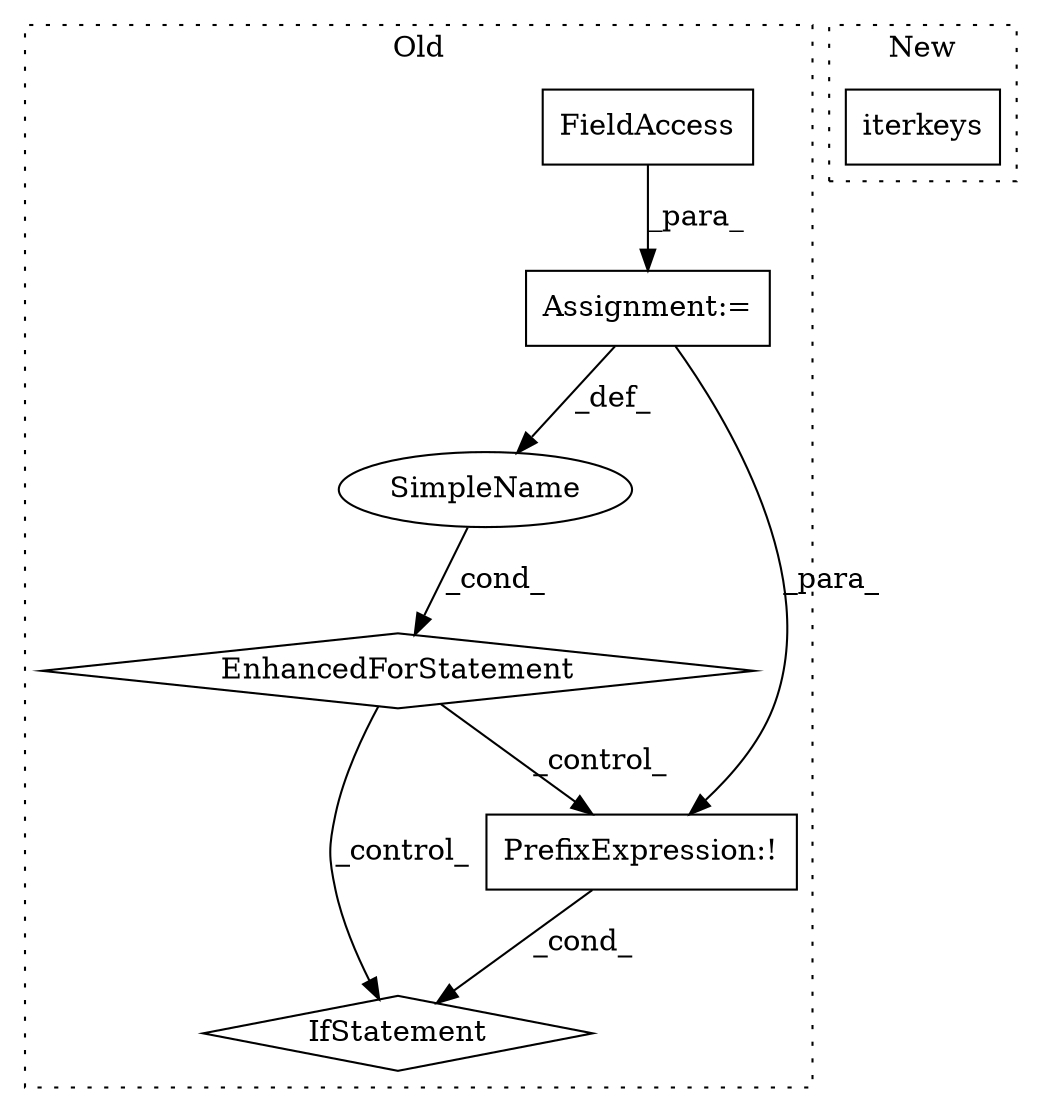 digraph G {
subgraph cluster0 {
1 [label="IfStatement" a="25" s="46652,46697" l="4,2" shape="diamond"];
3 [label="EnhancedForStatement" a="70" s="46568,46640" l="57,2" shape="diamond"];
4 [label="SimpleName" a="42" s="46632" l="3" shape="ellipse"];
5 [label="Assignment:=" a="7" s="46568,46640" l="57,2" shape="box"];
6 [label="PrefixExpression:!" a="38" s="46656" l="1" shape="box"];
7 [label="FieldAccess" a="22" s="46638" l="2" shape="box"];
label = "Old";
style="dotted";
}
subgraph cluster1 {
2 [label="iterkeys" a="32" s="28430,28448" l="9,1" shape="box"];
label = "New";
style="dotted";
}
3 -> 1 [label="_control_"];
3 -> 6 [label="_control_"];
4 -> 3 [label="_cond_"];
5 -> 6 [label="_para_"];
5 -> 4 [label="_def_"];
6 -> 1 [label="_cond_"];
7 -> 5 [label="_para_"];
}